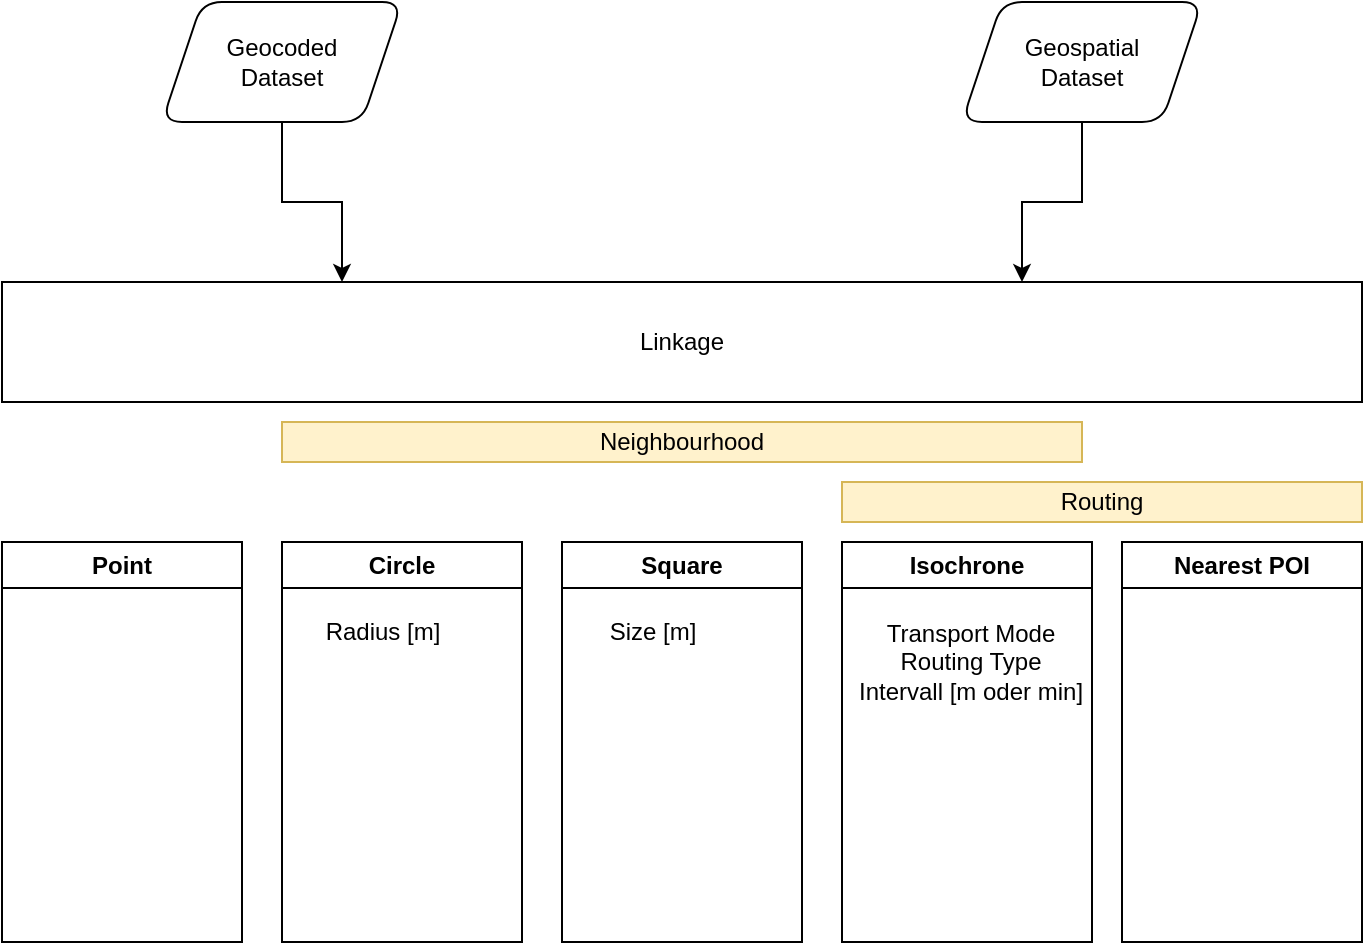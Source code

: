 <mxfile version="24.7.6">
  <diagram name="Seite-1" id="Alotk9Q2dPav7pNGP3Qy">
    <mxGraphModel dx="2415" dy="1277" grid="1" gridSize="10" guides="1" tooltips="1" connect="1" arrows="1" fold="1" page="1" pageScale="1" pageWidth="827" pageHeight="1169" math="0" shadow="0">
      <root>
        <mxCell id="0" />
        <mxCell id="1" parent="0" />
        <mxCell id="aEIhyESOMuXxNe6kChHx-13" style="edgeStyle=orthogonalEdgeStyle;rounded=0;orthogonalLoop=1;jettySize=auto;html=1;exitX=0.5;exitY=1;exitDx=0;exitDy=0;entryX=0.25;entryY=0;entryDx=0;entryDy=0;" edge="1" parent="1" source="aEIhyESOMuXxNe6kChHx-1" target="aEIhyESOMuXxNe6kChHx-3">
          <mxGeometry relative="1" as="geometry" />
        </mxCell>
        <mxCell id="aEIhyESOMuXxNe6kChHx-1" value="Geocoded&lt;br&gt;Dataset" style="shape=parallelogram;perimeter=parallelogramPerimeter;whiteSpace=wrap;html=1;fixedSize=1;rounded=1;" vertex="1" parent="1">
          <mxGeometry x="160" y="100" width="120" height="60" as="geometry" />
        </mxCell>
        <mxCell id="aEIhyESOMuXxNe6kChHx-14" style="edgeStyle=orthogonalEdgeStyle;rounded=0;orthogonalLoop=1;jettySize=auto;html=1;exitX=0.5;exitY=1;exitDx=0;exitDy=0;entryX=0.75;entryY=0;entryDx=0;entryDy=0;" edge="1" parent="1" source="aEIhyESOMuXxNe6kChHx-2" target="aEIhyESOMuXxNe6kChHx-3">
          <mxGeometry relative="1" as="geometry" />
        </mxCell>
        <mxCell id="aEIhyESOMuXxNe6kChHx-2" value="Geospatial&lt;br&gt;Dataset" style="shape=parallelogram;perimeter=parallelogramPerimeter;whiteSpace=wrap;html=1;fixedSize=1;rounded=1;" vertex="1" parent="1">
          <mxGeometry x="560" y="100" width="120" height="60" as="geometry" />
        </mxCell>
        <mxCell id="aEIhyESOMuXxNe6kChHx-3" value="Linkage" style="rounded=0;whiteSpace=wrap;html=1;" vertex="1" parent="1">
          <mxGeometry x="80" y="240" width="680" height="60" as="geometry" />
        </mxCell>
        <mxCell id="aEIhyESOMuXxNe6kChHx-4" value="Circle" style="swimlane;whiteSpace=wrap;html=1;" vertex="1" parent="1">
          <mxGeometry x="220" y="370" width="120" height="200" as="geometry" />
        </mxCell>
        <mxCell id="aEIhyESOMuXxNe6kChHx-11" value="Radius [m]" style="text;html=1;align=center;verticalAlign=middle;resizable=0;points=[];autosize=1;strokeColor=none;fillColor=none;" vertex="1" parent="aEIhyESOMuXxNe6kChHx-4">
          <mxGeometry x="10" y="30" width="80" height="30" as="geometry" />
        </mxCell>
        <mxCell id="aEIhyESOMuXxNe6kChHx-5" value="Point" style="swimlane;whiteSpace=wrap;html=1;" vertex="1" parent="1">
          <mxGeometry x="80" y="370" width="120" height="200" as="geometry" />
        </mxCell>
        <mxCell id="aEIhyESOMuXxNe6kChHx-6" value="Square" style="swimlane;whiteSpace=wrap;html=1;" vertex="1" parent="1">
          <mxGeometry x="360" y="370" width="120" height="200" as="geometry" />
        </mxCell>
        <mxCell id="aEIhyESOMuXxNe6kChHx-12" value="Size [m]" style="text;html=1;align=center;verticalAlign=middle;resizable=0;points=[];autosize=1;strokeColor=none;fillColor=none;" vertex="1" parent="aEIhyESOMuXxNe6kChHx-6">
          <mxGeometry x="10" y="30" width="70" height="30" as="geometry" />
        </mxCell>
        <mxCell id="aEIhyESOMuXxNe6kChHx-7" value="Isochrone" style="swimlane;whiteSpace=wrap;html=1;startSize=23;" vertex="1" parent="1">
          <mxGeometry x="500" y="370" width="125" height="200" as="geometry" />
        </mxCell>
        <mxCell id="aEIhyESOMuXxNe6kChHx-15" value="&lt;div&gt;Transport Mode&lt;/div&gt;&lt;div&gt;Routing Type&lt;/div&gt;&lt;div&gt;Intervall [m oder min]&lt;br&gt;&lt;/div&gt;" style="text;html=1;align=center;verticalAlign=middle;resizable=0;points=[];autosize=1;strokeColor=none;fillColor=none;" vertex="1" parent="aEIhyESOMuXxNe6kChHx-7">
          <mxGeometry x="-1" y="30" width="130" height="60" as="geometry" />
        </mxCell>
        <mxCell id="aEIhyESOMuXxNe6kChHx-8" value="Nearest POI" style="swimlane;whiteSpace=wrap;html=1;" vertex="1" parent="1">
          <mxGeometry x="640" y="370" width="120" height="200" as="geometry" />
        </mxCell>
        <mxCell id="aEIhyESOMuXxNe6kChHx-9" value="Neighbourhood" style="rounded=0;whiteSpace=wrap;html=1;fillColor=#fff2cc;strokeColor=#d6b656;" vertex="1" parent="1">
          <mxGeometry x="220" y="310" width="400" height="20" as="geometry" />
        </mxCell>
        <mxCell id="aEIhyESOMuXxNe6kChHx-10" value="Routing" style="rounded=0;whiteSpace=wrap;html=1;fillColor=#fff2cc;strokeColor=#d6b656;" vertex="1" parent="1">
          <mxGeometry x="500" y="340" width="260" height="20" as="geometry" />
        </mxCell>
      </root>
    </mxGraphModel>
  </diagram>
</mxfile>
